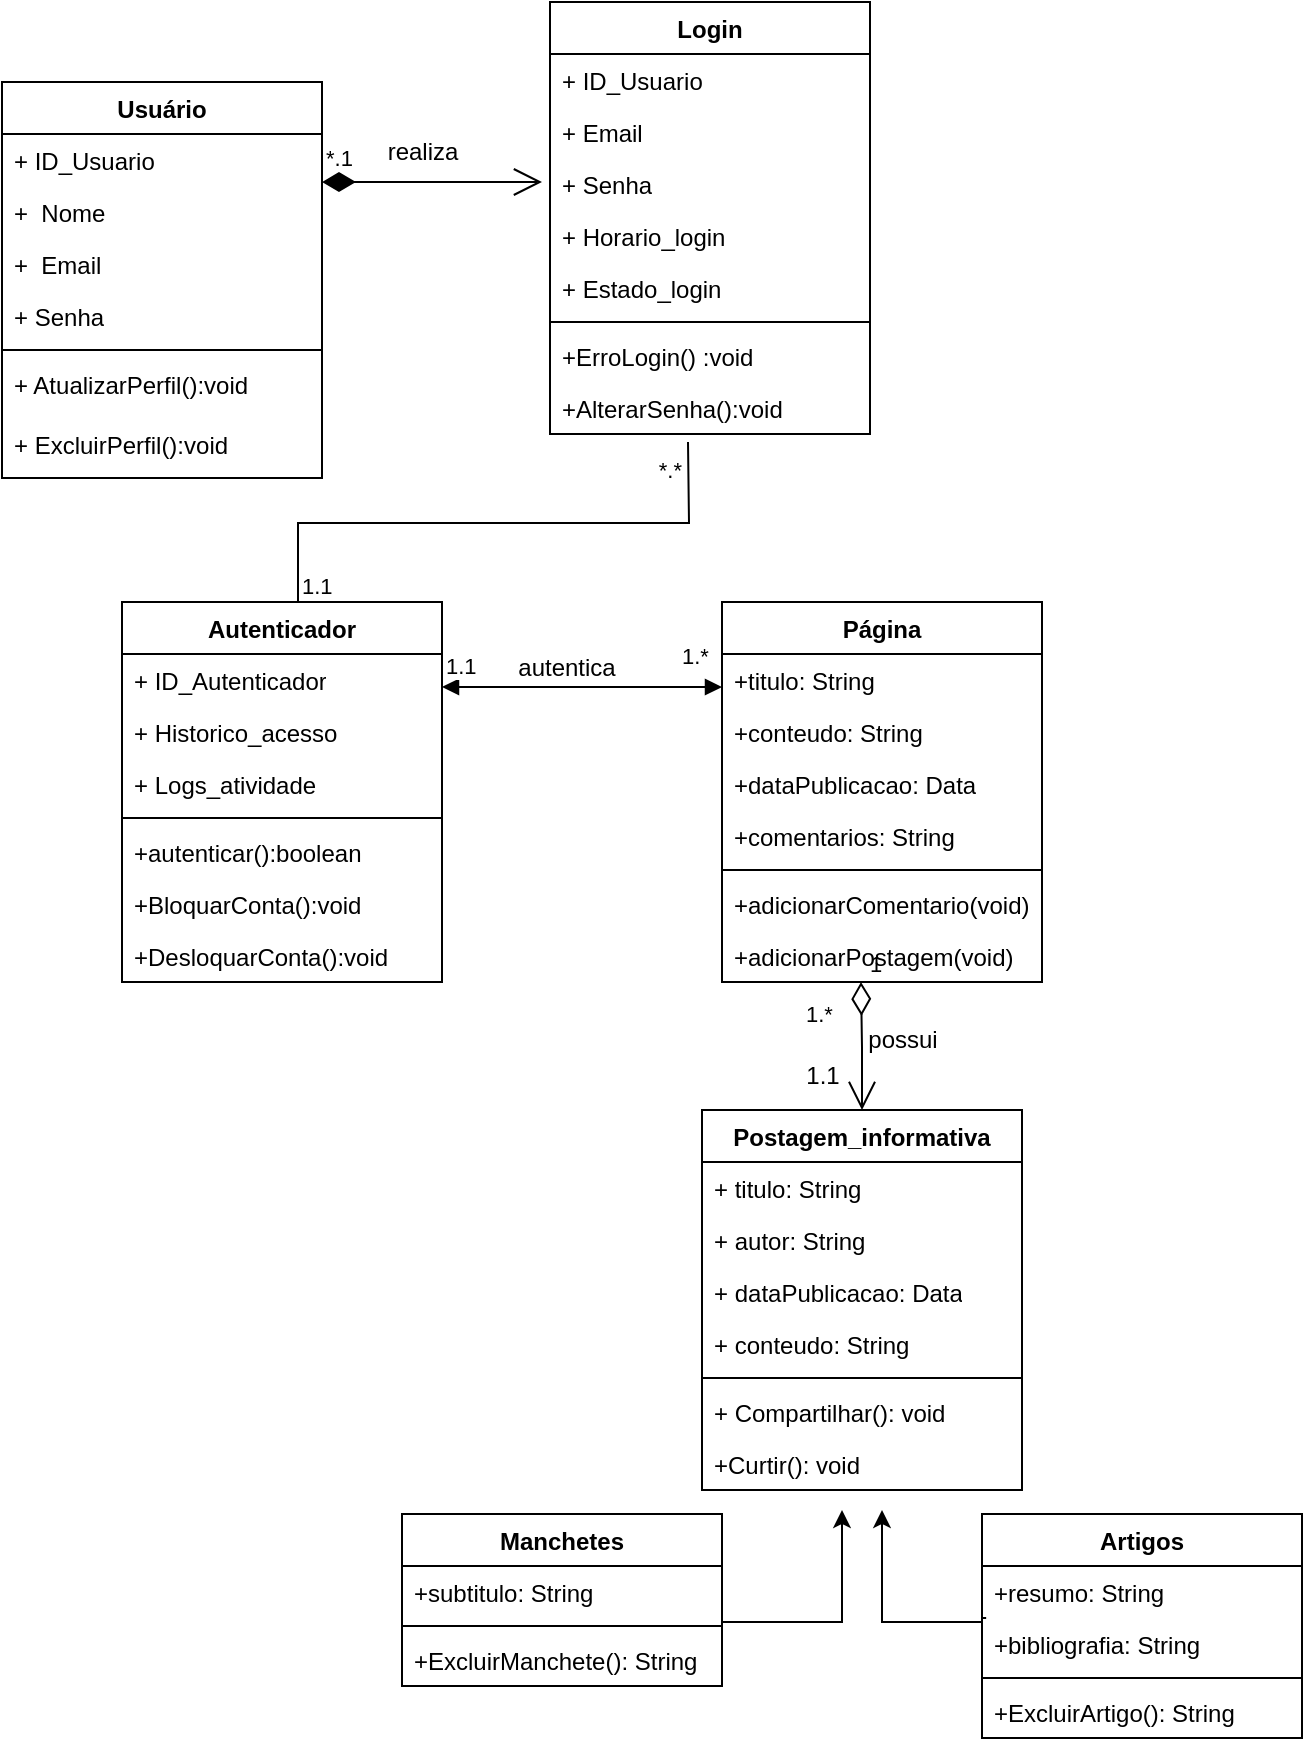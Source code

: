<mxfile version="22.0.2" type="device">
  <diagram id="C5RBs43oDa-KdzZeNtuy" name="Page-1">
    <mxGraphModel dx="1354" dy="704" grid="1" gridSize="10" guides="1" tooltips="1" connect="1" arrows="1" fold="1" page="1" pageScale="1" pageWidth="827" pageHeight="1169" math="0" shadow="0">
      <root>
        <mxCell id="WIyWlLk6GJQsqaUBKTNV-0" />
        <mxCell id="WIyWlLk6GJQsqaUBKTNV-1" parent="WIyWlLk6GJQsqaUBKTNV-0" />
        <mxCell id="swgF09Wc6Dge-QZJbRr3-8" value="Usuário" style="swimlane;fontStyle=1;align=center;verticalAlign=top;childLayout=stackLayout;horizontal=1;startSize=26;horizontalStack=0;resizeParent=1;resizeParentMax=0;resizeLast=0;collapsible=1;marginBottom=0;whiteSpace=wrap;html=1;" parent="WIyWlLk6GJQsqaUBKTNV-1" vertex="1">
          <mxGeometry x="60" y="120" width="160" height="198" as="geometry" />
        </mxCell>
        <mxCell id="-gdOYUl99Yde19iL9siV-31" value="+ ID_Usuario" style="text;strokeColor=none;fillColor=none;align=left;verticalAlign=top;spacingLeft=4;spacingRight=4;overflow=hidden;rotatable=0;points=[[0,0.5],[1,0.5]];portConstraint=eastwest;whiteSpace=wrap;html=1;" parent="swgF09Wc6Dge-QZJbRr3-8" vertex="1">
          <mxGeometry y="26" width="160" height="26" as="geometry" />
        </mxCell>
        <mxCell id="swgF09Wc6Dge-QZJbRr3-9" value="+&amp;nbsp; Nome" style="text;strokeColor=none;fillColor=none;align=left;verticalAlign=top;spacingLeft=4;spacingRight=4;overflow=hidden;rotatable=0;points=[[0,0.5],[1,0.5]];portConstraint=eastwest;whiteSpace=wrap;html=1;" parent="swgF09Wc6Dge-QZJbRr3-8" vertex="1">
          <mxGeometry y="52" width="160" height="26" as="geometry" />
        </mxCell>
        <mxCell id="-gdOYUl99Yde19iL9siV-30" value="+&amp;nbsp; Email" style="text;strokeColor=none;fillColor=none;align=left;verticalAlign=top;spacingLeft=4;spacingRight=4;overflow=hidden;rotatable=0;points=[[0,0.5],[1,0.5]];portConstraint=eastwest;whiteSpace=wrap;html=1;" parent="swgF09Wc6Dge-QZJbRr3-8" vertex="1">
          <mxGeometry y="78" width="160" height="26" as="geometry" />
        </mxCell>
        <mxCell id="-gdOYUl99Yde19iL9siV-32" value="+ Senha" style="text;strokeColor=none;fillColor=none;align=left;verticalAlign=top;spacingLeft=4;spacingRight=4;overflow=hidden;rotatable=0;points=[[0,0.5],[1,0.5]];portConstraint=eastwest;whiteSpace=wrap;html=1;" parent="swgF09Wc6Dge-QZJbRr3-8" vertex="1">
          <mxGeometry y="104" width="160" height="26" as="geometry" />
        </mxCell>
        <mxCell id="swgF09Wc6Dge-QZJbRr3-10" value="" style="line;strokeWidth=1;fillColor=none;align=left;verticalAlign=middle;spacingTop=-1;spacingLeft=3;spacingRight=3;rotatable=0;labelPosition=right;points=[];portConstraint=eastwest;strokeColor=inherit;" parent="swgF09Wc6Dge-QZJbRr3-8" vertex="1">
          <mxGeometry y="130" width="160" height="8" as="geometry" />
        </mxCell>
        <mxCell id="swgF09Wc6Dge-QZJbRr3-11" value="+ AtualizarPerfil():void" style="text;strokeColor=none;fillColor=none;align=left;verticalAlign=top;spacingLeft=4;spacingRight=4;overflow=hidden;rotatable=0;points=[[0,0.5],[1,0.5]];portConstraint=eastwest;whiteSpace=wrap;html=1;" parent="swgF09Wc6Dge-QZJbRr3-8" vertex="1">
          <mxGeometry y="138" width="160" height="30" as="geometry" />
        </mxCell>
        <mxCell id="0mN4-JLQvCe1yBWp54iA-0" value="+ ExcluirPerfil():void" style="text;strokeColor=none;fillColor=none;align=left;verticalAlign=top;spacingLeft=4;spacingRight=4;overflow=hidden;rotatable=0;points=[[0,0.5],[1,0.5]];portConstraint=eastwest;whiteSpace=wrap;html=1;" vertex="1" parent="swgF09Wc6Dge-QZJbRr3-8">
          <mxGeometry y="168" width="160" height="30" as="geometry" />
        </mxCell>
        <mxCell id="swgF09Wc6Dge-QZJbRr3-20" value="Login" style="swimlane;fontStyle=1;align=center;verticalAlign=top;childLayout=stackLayout;horizontal=1;startSize=26;horizontalStack=0;resizeParent=1;resizeParentMax=0;resizeLast=0;collapsible=1;marginBottom=0;whiteSpace=wrap;html=1;" parent="WIyWlLk6GJQsqaUBKTNV-1" vertex="1">
          <mxGeometry x="334" y="80" width="160" height="216" as="geometry" />
        </mxCell>
        <mxCell id="swgF09Wc6Dge-QZJbRr3-21" value="+ ID_Usuario" style="text;strokeColor=none;fillColor=none;align=left;verticalAlign=top;spacingLeft=4;spacingRight=4;overflow=hidden;rotatable=0;points=[[0,0.5],[1,0.5]];portConstraint=eastwest;whiteSpace=wrap;html=1;" parent="swgF09Wc6Dge-QZJbRr3-20" vertex="1">
          <mxGeometry y="26" width="160" height="26" as="geometry" />
        </mxCell>
        <mxCell id="swgF09Wc6Dge-QZJbRr3-34" value="+ Email" style="text;strokeColor=none;fillColor=none;align=left;verticalAlign=top;spacingLeft=4;spacingRight=4;overflow=hidden;rotatable=0;points=[[0,0.5],[1,0.5]];portConstraint=eastwest;whiteSpace=wrap;html=1;" parent="swgF09Wc6Dge-QZJbRr3-20" vertex="1">
          <mxGeometry y="52" width="160" height="26" as="geometry" />
        </mxCell>
        <mxCell id="swgF09Wc6Dge-QZJbRr3-35" value="+ Senha" style="text;strokeColor=none;fillColor=none;align=left;verticalAlign=top;spacingLeft=4;spacingRight=4;overflow=hidden;rotatable=0;points=[[0,0.5],[1,0.5]];portConstraint=eastwest;whiteSpace=wrap;html=1;" parent="swgF09Wc6Dge-QZJbRr3-20" vertex="1">
          <mxGeometry y="78" width="160" height="26" as="geometry" />
        </mxCell>
        <mxCell id="-gdOYUl99Yde19iL9siV-34" value="+ Horario_login" style="text;strokeColor=none;fillColor=none;align=left;verticalAlign=top;spacingLeft=4;spacingRight=4;overflow=hidden;rotatable=0;points=[[0,0.5],[1,0.5]];portConstraint=eastwest;whiteSpace=wrap;html=1;" parent="swgF09Wc6Dge-QZJbRr3-20" vertex="1">
          <mxGeometry y="104" width="160" height="26" as="geometry" />
        </mxCell>
        <mxCell id="-gdOYUl99Yde19iL9siV-35" value="+ Estado_login" style="text;strokeColor=none;fillColor=none;align=left;verticalAlign=top;spacingLeft=4;spacingRight=4;overflow=hidden;rotatable=0;points=[[0,0.5],[1,0.5]];portConstraint=eastwest;whiteSpace=wrap;html=1;" parent="swgF09Wc6Dge-QZJbRr3-20" vertex="1">
          <mxGeometry y="130" width="160" height="26" as="geometry" />
        </mxCell>
        <mxCell id="swgF09Wc6Dge-QZJbRr3-22" value="" style="line;strokeWidth=1;fillColor=none;align=left;verticalAlign=middle;spacingTop=-1;spacingLeft=3;spacingRight=3;rotatable=0;labelPosition=right;points=[];portConstraint=eastwest;strokeColor=inherit;" parent="swgF09Wc6Dge-QZJbRr3-20" vertex="1">
          <mxGeometry y="156" width="160" height="8" as="geometry" />
        </mxCell>
        <mxCell id="swgF09Wc6Dge-QZJbRr3-23" value="+ErroLogin() :void" style="text;strokeColor=none;fillColor=none;align=left;verticalAlign=top;spacingLeft=4;spacingRight=4;overflow=hidden;rotatable=0;points=[[0,0.5],[1,0.5]];portConstraint=eastwest;whiteSpace=wrap;html=1;" parent="swgF09Wc6Dge-QZJbRr3-20" vertex="1">
          <mxGeometry y="164" width="160" height="26" as="geometry" />
        </mxCell>
        <mxCell id="-gdOYUl99Yde19iL9siV-93" value="+AlterarSenha():void" style="text;strokeColor=none;fillColor=none;align=left;verticalAlign=top;spacingLeft=4;spacingRight=4;overflow=hidden;rotatable=0;points=[[0,0.5],[1,0.5]];portConstraint=eastwest;whiteSpace=wrap;html=1;" parent="swgF09Wc6Dge-QZJbRr3-20" vertex="1">
          <mxGeometry y="190" width="160" height="26" as="geometry" />
        </mxCell>
        <mxCell id="-gdOYUl99Yde19iL9siV-49" style="edgeStyle=orthogonalEdgeStyle;rounded=0;orthogonalLoop=1;jettySize=auto;html=1;" parent="WIyWlLk6GJQsqaUBKTNV-1" source="swgF09Wc6Dge-QZJbRr3-27" edge="1">
          <mxGeometry relative="1" as="geometry">
            <mxPoint x="480" y="834" as="targetPoint" />
            <Array as="points">
              <mxPoint x="480" y="890" />
            </Array>
          </mxGeometry>
        </mxCell>
        <mxCell id="swgF09Wc6Dge-QZJbRr3-27" value="Manchetes" style="swimlane;fontStyle=1;align=center;verticalAlign=top;childLayout=stackLayout;horizontal=1;startSize=26;horizontalStack=0;resizeParent=1;resizeParentMax=0;resizeLast=0;collapsible=1;marginBottom=0;whiteSpace=wrap;html=1;" parent="WIyWlLk6GJQsqaUBKTNV-1" vertex="1">
          <mxGeometry x="260" y="836" width="160" height="86" as="geometry" />
        </mxCell>
        <mxCell id="swgF09Wc6Dge-QZJbRr3-28" value="+subtitulo: String" style="text;strokeColor=none;fillColor=none;align=left;verticalAlign=top;spacingLeft=4;spacingRight=4;overflow=hidden;rotatable=0;points=[[0,0.5],[1,0.5]];portConstraint=eastwest;whiteSpace=wrap;html=1;" parent="swgF09Wc6Dge-QZJbRr3-27" vertex="1">
          <mxGeometry y="26" width="160" height="26" as="geometry" />
        </mxCell>
        <mxCell id="swgF09Wc6Dge-QZJbRr3-29" value="" style="line;strokeWidth=1;fillColor=none;align=left;verticalAlign=middle;spacingTop=-1;spacingLeft=3;spacingRight=3;rotatable=0;labelPosition=right;points=[];portConstraint=eastwest;strokeColor=inherit;" parent="swgF09Wc6Dge-QZJbRr3-27" vertex="1">
          <mxGeometry y="52" width="160" height="8" as="geometry" />
        </mxCell>
        <mxCell id="swgF09Wc6Dge-QZJbRr3-30" value="+ExcluirManchete(): String" style="text;strokeColor=none;fillColor=none;align=left;verticalAlign=top;spacingLeft=4;spacingRight=4;overflow=hidden;rotatable=0;points=[[0,0.5],[1,0.5]];portConstraint=eastwest;whiteSpace=wrap;html=1;" parent="swgF09Wc6Dge-QZJbRr3-27" vertex="1">
          <mxGeometry y="60" width="160" height="26" as="geometry" />
        </mxCell>
        <mxCell id="swgF09Wc6Dge-QZJbRr3-38" value="Autenticador" style="swimlane;fontStyle=1;align=center;verticalAlign=top;childLayout=stackLayout;horizontal=1;startSize=26;horizontalStack=0;resizeParent=1;resizeParentMax=0;resizeLast=0;collapsible=1;marginBottom=0;whiteSpace=wrap;html=1;" parent="WIyWlLk6GJQsqaUBKTNV-1" vertex="1">
          <mxGeometry x="120" y="380" width="160" height="190" as="geometry" />
        </mxCell>
        <mxCell id="swgF09Wc6Dge-QZJbRr3-39" value="+ ID_Autenticador" style="text;strokeColor=none;fillColor=none;align=left;verticalAlign=top;spacingLeft=4;spacingRight=4;overflow=hidden;rotatable=0;points=[[0,0.5],[1,0.5]];portConstraint=eastwest;whiteSpace=wrap;html=1;" parent="swgF09Wc6Dge-QZJbRr3-38" vertex="1">
          <mxGeometry y="26" width="160" height="26" as="geometry" />
        </mxCell>
        <mxCell id="-gdOYUl99Yde19iL9siV-36" value="+ Historico_acesso" style="text;strokeColor=none;fillColor=none;align=left;verticalAlign=top;spacingLeft=4;spacingRight=4;overflow=hidden;rotatable=0;points=[[0,0.5],[1,0.5]];portConstraint=eastwest;whiteSpace=wrap;html=1;" parent="swgF09Wc6Dge-QZJbRr3-38" vertex="1">
          <mxGeometry y="52" width="160" height="26" as="geometry" />
        </mxCell>
        <mxCell id="-gdOYUl99Yde19iL9siV-37" value="+ Logs_atividade" style="text;strokeColor=none;fillColor=none;align=left;verticalAlign=top;spacingLeft=4;spacingRight=4;overflow=hidden;rotatable=0;points=[[0,0.5],[1,0.5]];portConstraint=eastwest;whiteSpace=wrap;html=1;" parent="swgF09Wc6Dge-QZJbRr3-38" vertex="1">
          <mxGeometry y="78" width="160" height="26" as="geometry" />
        </mxCell>
        <mxCell id="swgF09Wc6Dge-QZJbRr3-40" value="" style="line;strokeWidth=1;fillColor=none;align=left;verticalAlign=middle;spacingTop=-1;spacingLeft=3;spacingRight=3;rotatable=0;labelPosition=right;points=[];portConstraint=eastwest;strokeColor=inherit;" parent="swgF09Wc6Dge-QZJbRr3-38" vertex="1">
          <mxGeometry y="104" width="160" height="8" as="geometry" />
        </mxCell>
        <mxCell id="swgF09Wc6Dge-QZJbRr3-41" value="+autenticar():boolean" style="text;strokeColor=none;fillColor=none;align=left;verticalAlign=top;spacingLeft=4;spacingRight=4;overflow=hidden;rotatable=0;points=[[0,0.5],[1,0.5]];portConstraint=eastwest;whiteSpace=wrap;html=1;" parent="swgF09Wc6Dge-QZJbRr3-38" vertex="1">
          <mxGeometry y="112" width="160" height="26" as="geometry" />
        </mxCell>
        <mxCell id="-gdOYUl99Yde19iL9siV-89" value="+BloquarConta():void" style="text;strokeColor=none;fillColor=none;align=left;verticalAlign=top;spacingLeft=4;spacingRight=4;overflow=hidden;rotatable=0;points=[[0,0.5],[1,0.5]];portConstraint=eastwest;whiteSpace=wrap;html=1;" parent="swgF09Wc6Dge-QZJbRr3-38" vertex="1">
          <mxGeometry y="138" width="160" height="26" as="geometry" />
        </mxCell>
        <mxCell id="-gdOYUl99Yde19iL9siV-90" value="+DesloquarConta():void" style="text;strokeColor=none;fillColor=none;align=left;verticalAlign=top;spacingLeft=4;spacingRight=4;overflow=hidden;rotatable=0;points=[[0,0.5],[1,0.5]];portConstraint=eastwest;whiteSpace=wrap;html=1;" parent="swgF09Wc6Dge-QZJbRr3-38" vertex="1">
          <mxGeometry y="164" width="160" height="26" as="geometry" />
        </mxCell>
        <mxCell id="-gdOYUl99Yde19iL9siV-50" style="edgeStyle=orthogonalEdgeStyle;rounded=0;orthogonalLoop=1;jettySize=auto;html=1;exitX=0.013;exitY=0;exitDx=0;exitDy=0;exitPerimeter=0;" parent="WIyWlLk6GJQsqaUBKTNV-1" source="-gdOYUl99Yde19iL9siV-67" edge="1">
          <mxGeometry relative="1" as="geometry">
            <mxPoint x="500" y="834" as="targetPoint" />
            <mxPoint x="520" y="879" as="sourcePoint" />
            <Array as="points">
              <mxPoint x="550" y="888" />
              <mxPoint x="550" y="890" />
              <mxPoint x="500" y="890" />
            </Array>
          </mxGeometry>
        </mxCell>
        <mxCell id="swgF09Wc6Dge-QZJbRr3-55" value="Artigos" style="swimlane;fontStyle=1;align=center;verticalAlign=top;childLayout=stackLayout;horizontal=1;startSize=26;horizontalStack=0;resizeParent=1;resizeParentMax=0;resizeLast=0;collapsible=1;marginBottom=0;whiteSpace=wrap;html=1;" parent="WIyWlLk6GJQsqaUBKTNV-1" vertex="1">
          <mxGeometry x="550" y="836" width="160" height="112" as="geometry" />
        </mxCell>
        <mxCell id="swgF09Wc6Dge-QZJbRr3-56" value="+resumo: String" style="text;strokeColor=none;fillColor=none;align=left;verticalAlign=top;spacingLeft=4;spacingRight=4;overflow=hidden;rotatable=0;points=[[0,0.5],[1,0.5]];portConstraint=eastwest;whiteSpace=wrap;html=1;" parent="swgF09Wc6Dge-QZJbRr3-55" vertex="1">
          <mxGeometry y="26" width="160" height="26" as="geometry" />
        </mxCell>
        <mxCell id="-gdOYUl99Yde19iL9siV-67" value="+bibliografia: String" style="text;strokeColor=none;fillColor=none;align=left;verticalAlign=top;spacingLeft=4;spacingRight=4;overflow=hidden;rotatable=0;points=[[0,0.5],[1,0.5]];portConstraint=eastwest;whiteSpace=wrap;html=1;" parent="swgF09Wc6Dge-QZJbRr3-55" vertex="1">
          <mxGeometry y="52" width="160" height="26" as="geometry" />
        </mxCell>
        <mxCell id="swgF09Wc6Dge-QZJbRr3-57" value="" style="line;strokeWidth=1;fillColor=none;align=left;verticalAlign=middle;spacingTop=-1;spacingLeft=3;spacingRight=3;rotatable=0;labelPosition=right;points=[];portConstraint=eastwest;strokeColor=inherit;" parent="swgF09Wc6Dge-QZJbRr3-55" vertex="1">
          <mxGeometry y="78" width="160" height="8" as="geometry" />
        </mxCell>
        <mxCell id="swgF09Wc6Dge-QZJbRr3-58" value="+ExcluirArtigo(): String" style="text;strokeColor=none;fillColor=none;align=left;verticalAlign=top;spacingLeft=4;spacingRight=4;overflow=hidden;rotatable=0;points=[[0,0.5],[1,0.5]];portConstraint=eastwest;whiteSpace=wrap;html=1;" parent="swgF09Wc6Dge-QZJbRr3-55" vertex="1">
          <mxGeometry y="86" width="160" height="26" as="geometry" />
        </mxCell>
        <mxCell id="-gdOYUl99Yde19iL9siV-17" value="*.1" style="endArrow=open;html=1;endSize=12;startArrow=diamondThin;startSize=14;startFill=1;edgeStyle=orthogonalEdgeStyle;align=left;verticalAlign=bottom;rounded=0;" parent="WIyWlLk6GJQsqaUBKTNV-1" edge="1">
          <mxGeometry x="-1" y="3" relative="1" as="geometry">
            <mxPoint x="220" y="170" as="sourcePoint" />
            <mxPoint x="330" y="170" as="targetPoint" />
          </mxGeometry>
        </mxCell>
        <mxCell id="-gdOYUl99Yde19iL9siV-19" value="realiza" style="text;html=1;align=center;verticalAlign=middle;resizable=0;points=[];autosize=1;strokeColor=none;fillColor=none;" parent="WIyWlLk6GJQsqaUBKTNV-1" vertex="1">
          <mxGeometry x="240" y="140" width="60" height="30" as="geometry" />
        </mxCell>
        <mxCell id="-gdOYUl99Yde19iL9siV-21" value="" style="line;strokeWidth=1;rotatable=0;dashed=0;labelPosition=right;align=left;verticalAlign=middle;spacingTop=0;spacingLeft=6;points=[];portConstraint=eastwest;" parent="WIyWlLk6GJQsqaUBKTNV-1" vertex="1">
          <mxGeometry x="274" y="330" width="136" as="geometry" />
        </mxCell>
        <mxCell id="-gdOYUl99Yde19iL9siV-25" value="" style="endArrow=none;html=1;edgeStyle=orthogonalEdgeStyle;rounded=0;exitX=0.55;exitY=0;exitDx=0;exitDy=0;exitPerimeter=0;" parent="WIyWlLk6GJQsqaUBKTNV-1" source="swgF09Wc6Dge-QZJbRr3-38" edge="1">
          <mxGeometry relative="1" as="geometry">
            <mxPoint x="230" y="340" as="sourcePoint" />
            <mxPoint x="403" y="300" as="targetPoint" />
          </mxGeometry>
        </mxCell>
        <mxCell id="-gdOYUl99Yde19iL9siV-26" value="1.1" style="edgeLabel;resizable=0;html=1;align=left;verticalAlign=bottom;" parent="-gdOYUl99Yde19iL9siV-25" connectable="0" vertex="1">
          <mxGeometry x="-1" relative="1" as="geometry" />
        </mxCell>
        <mxCell id="-gdOYUl99Yde19iL9siV-27" value="*.*" style="edgeLabel;resizable=0;html=1;align=right;verticalAlign=bottom;" parent="-gdOYUl99Yde19iL9siV-25" connectable="0" vertex="1">
          <mxGeometry x="1" relative="1" as="geometry">
            <mxPoint x="-3" y="22" as="offset" />
          </mxGeometry>
        </mxCell>
        <mxCell id="-gdOYUl99Yde19iL9siV-29" value="autentica" style="text;html=1;align=center;verticalAlign=middle;resizable=0;points=[];autosize=1;strokeColor=none;fillColor=none;" parent="WIyWlLk6GJQsqaUBKTNV-1" vertex="1">
          <mxGeometry x="307" y="398" width="70" height="30" as="geometry" />
        </mxCell>
        <mxCell id="-gdOYUl99Yde19iL9siV-38" value="" style="endArrow=block;startArrow=block;endFill=1;startFill=1;html=1;rounded=0;" parent="WIyWlLk6GJQsqaUBKTNV-1" edge="1">
          <mxGeometry width="160" relative="1" as="geometry">
            <mxPoint x="280" y="422.5" as="sourcePoint" />
            <mxPoint x="420" y="422.5" as="targetPoint" />
          </mxGeometry>
        </mxCell>
        <mxCell id="-gdOYUl99Yde19iL9siV-39" value="1.1" style="edgeLabel;resizable=0;html=1;align=left;verticalAlign=bottom;" parent="WIyWlLk6GJQsqaUBKTNV-1" connectable="0" vertex="1">
          <mxGeometry x="280" y="420" as="geometry" />
        </mxCell>
        <mxCell id="-gdOYUl99Yde19iL9siV-40" value="1.*" style="edgeLabel;resizable=0;html=1;align=left;verticalAlign=bottom;" parent="WIyWlLk6GJQsqaUBKTNV-1" connectable="0" vertex="1">
          <mxGeometry x="220" y="400" width="160" as="geometry">
            <mxPoint x="178" y="15" as="offset" />
          </mxGeometry>
        </mxCell>
        <mxCell id="-gdOYUl99Yde19iL9siV-51" value="Postagem_informativa" style="swimlane;fontStyle=1;align=center;verticalAlign=top;childLayout=stackLayout;horizontal=1;startSize=26;horizontalStack=0;resizeParent=1;resizeParentMax=0;resizeLast=0;collapsible=1;marginBottom=0;whiteSpace=wrap;html=1;" parent="WIyWlLk6GJQsqaUBKTNV-1" vertex="1">
          <mxGeometry x="410" y="634" width="160" height="190" as="geometry" />
        </mxCell>
        <mxCell id="-gdOYUl99Yde19iL9siV-52" value="+&amp;nbsp;titulo: String" style="text;strokeColor=none;fillColor=none;align=left;verticalAlign=top;spacingLeft=4;spacingRight=4;overflow=hidden;rotatable=0;points=[[0,0.5],[1,0.5]];portConstraint=eastwest;whiteSpace=wrap;html=1;" parent="-gdOYUl99Yde19iL9siV-51" vertex="1">
          <mxGeometry y="26" width="160" height="26" as="geometry" />
        </mxCell>
        <mxCell id="-gdOYUl99Yde19iL9siV-53" value="+ autor: String" style="text;strokeColor=none;fillColor=none;align=left;verticalAlign=top;spacingLeft=4;spacingRight=4;overflow=hidden;rotatable=0;points=[[0,0.5],[1,0.5]];portConstraint=eastwest;whiteSpace=wrap;html=1;" parent="-gdOYUl99Yde19iL9siV-51" vertex="1">
          <mxGeometry y="52" width="160" height="26" as="geometry" />
        </mxCell>
        <mxCell id="-gdOYUl99Yde19iL9siV-54" value="+&amp;nbsp;dataPublicacao: Data" style="text;strokeColor=none;fillColor=none;align=left;verticalAlign=top;spacingLeft=4;spacingRight=4;overflow=hidden;rotatable=0;points=[[0,0.5],[1,0.5]];portConstraint=eastwest;whiteSpace=wrap;html=1;" parent="-gdOYUl99Yde19iL9siV-51" vertex="1">
          <mxGeometry y="78" width="160" height="26" as="geometry" />
        </mxCell>
        <mxCell id="-gdOYUl99Yde19iL9siV-63" value="+ conteudo: String" style="text;strokeColor=none;fillColor=none;align=left;verticalAlign=top;spacingLeft=4;spacingRight=4;overflow=hidden;rotatable=0;points=[[0,0.5],[1,0.5]];portConstraint=eastwest;whiteSpace=wrap;html=1;" parent="-gdOYUl99Yde19iL9siV-51" vertex="1">
          <mxGeometry y="104" width="160" height="26" as="geometry" />
        </mxCell>
        <mxCell id="-gdOYUl99Yde19iL9siV-55" value="" style="line;strokeWidth=1;fillColor=none;align=left;verticalAlign=middle;spacingTop=-1;spacingLeft=3;spacingRight=3;rotatable=0;labelPosition=right;points=[];portConstraint=eastwest;strokeColor=inherit;" parent="-gdOYUl99Yde19iL9siV-51" vertex="1">
          <mxGeometry y="130" width="160" height="8" as="geometry" />
        </mxCell>
        <mxCell id="-gdOYUl99Yde19iL9siV-56" value="+ Compartilhar(): void" style="text;strokeColor=none;fillColor=none;align=left;verticalAlign=top;spacingLeft=4;spacingRight=4;overflow=hidden;rotatable=0;points=[[0,0.5],[1,0.5]];portConstraint=eastwest;whiteSpace=wrap;html=1;" parent="-gdOYUl99Yde19iL9siV-51" vertex="1">
          <mxGeometry y="138" width="160" height="26" as="geometry" />
        </mxCell>
        <mxCell id="-gdOYUl99Yde19iL9siV-66" value="+Curtir(): void" style="text;strokeColor=none;fillColor=none;align=left;verticalAlign=top;spacingLeft=4;spacingRight=4;overflow=hidden;rotatable=0;points=[[0,0.5],[1,0.5]];portConstraint=eastwest;whiteSpace=wrap;html=1;" parent="-gdOYUl99Yde19iL9siV-51" vertex="1">
          <mxGeometry y="164" width="160" height="26" as="geometry" />
        </mxCell>
        <mxCell id="-gdOYUl99Yde19iL9siV-58" value="1" style="endArrow=open;html=1;endSize=12;startArrow=diamondThin;startSize=14;startFill=0;edgeStyle=orthogonalEdgeStyle;align=left;verticalAlign=bottom;rounded=0;" parent="WIyWlLk6GJQsqaUBKTNV-1" edge="1">
          <mxGeometry x="-1" y="3" relative="1" as="geometry">
            <mxPoint x="489.5" y="570" as="sourcePoint" />
            <mxPoint x="490" y="634" as="targetPoint" />
          </mxGeometry>
        </mxCell>
        <mxCell id="-gdOYUl99Yde19iL9siV-59" value="possui" style="text;html=1;align=center;verticalAlign=middle;resizable=0;points=[];autosize=1;strokeColor=none;fillColor=none;" parent="WIyWlLk6GJQsqaUBKTNV-1" vertex="1">
          <mxGeometry x="480" y="584" width="60" height="30" as="geometry" />
        </mxCell>
        <mxCell id="-gdOYUl99Yde19iL9siV-61" value="1.*" style="edgeLabel;resizable=0;html=1;align=left;verticalAlign=bottom;" parent="WIyWlLk6GJQsqaUBKTNV-1" connectable="0" vertex="1">
          <mxGeometry x="460" y="594" as="geometry" />
        </mxCell>
        <mxCell id="-gdOYUl99Yde19iL9siV-62" value="1.1" style="text;html=1;align=center;verticalAlign=middle;resizable=0;points=[];autosize=1;strokeColor=none;fillColor=none;" parent="WIyWlLk6GJQsqaUBKTNV-1" vertex="1">
          <mxGeometry x="450" y="602" width="40" height="30" as="geometry" />
        </mxCell>
        <mxCell id="-gdOYUl99Yde19iL9siV-77" value="Página" style="swimlane;fontStyle=1;align=center;verticalAlign=top;childLayout=stackLayout;horizontal=1;startSize=26;horizontalStack=0;resizeParent=1;resizeParentMax=0;resizeLast=0;collapsible=1;marginBottom=0;whiteSpace=wrap;html=1;" parent="WIyWlLk6GJQsqaUBKTNV-1" vertex="1">
          <mxGeometry x="420" y="380" width="160" height="190" as="geometry" />
        </mxCell>
        <mxCell id="-gdOYUl99Yde19iL9siV-78" value="+titulo: String" style="text;strokeColor=none;fillColor=none;align=left;verticalAlign=top;spacingLeft=4;spacingRight=4;overflow=hidden;rotatable=0;points=[[0,0.5],[1,0.5]];portConstraint=eastwest;whiteSpace=wrap;html=1;" parent="-gdOYUl99Yde19iL9siV-77" vertex="1">
          <mxGeometry y="26" width="160" height="26" as="geometry" />
        </mxCell>
        <mxCell id="-gdOYUl99Yde19iL9siV-82" value="+conteudo: String" style="text;strokeColor=none;fillColor=none;align=left;verticalAlign=top;spacingLeft=4;spacingRight=4;overflow=hidden;rotatable=0;points=[[0,0.5],[1,0.5]];portConstraint=eastwest;whiteSpace=wrap;html=1;" parent="-gdOYUl99Yde19iL9siV-77" vertex="1">
          <mxGeometry y="52" width="160" height="26" as="geometry" />
        </mxCell>
        <mxCell id="-gdOYUl99Yde19iL9siV-83" value="+dataPublicacao: Data" style="text;strokeColor=none;fillColor=none;align=left;verticalAlign=top;spacingLeft=4;spacingRight=4;overflow=hidden;rotatable=0;points=[[0,0.5],[1,0.5]];portConstraint=eastwest;whiteSpace=wrap;html=1;" parent="-gdOYUl99Yde19iL9siV-77" vertex="1">
          <mxGeometry y="78" width="160" height="26" as="geometry" />
        </mxCell>
        <mxCell id="-gdOYUl99Yde19iL9siV-85" value="+comentarios: String" style="text;strokeColor=none;fillColor=none;align=left;verticalAlign=top;spacingLeft=4;spacingRight=4;overflow=hidden;rotatable=0;points=[[0,0.5],[1,0.5]];portConstraint=eastwest;whiteSpace=wrap;html=1;" parent="-gdOYUl99Yde19iL9siV-77" vertex="1">
          <mxGeometry y="104" width="160" height="26" as="geometry" />
        </mxCell>
        <mxCell id="-gdOYUl99Yde19iL9siV-79" value="" style="line;strokeWidth=1;fillColor=none;align=left;verticalAlign=middle;spacingTop=-1;spacingLeft=3;spacingRight=3;rotatable=0;labelPosition=right;points=[];portConstraint=eastwest;strokeColor=inherit;" parent="-gdOYUl99Yde19iL9siV-77" vertex="1">
          <mxGeometry y="130" width="160" height="8" as="geometry" />
        </mxCell>
        <mxCell id="-gdOYUl99Yde19iL9siV-80" value="+adicionarComentario(void)" style="text;strokeColor=none;fillColor=none;align=left;verticalAlign=top;spacingLeft=4;spacingRight=4;overflow=hidden;rotatable=0;points=[[0,0.5],[1,0.5]];portConstraint=eastwest;whiteSpace=wrap;html=1;" parent="-gdOYUl99Yde19iL9siV-77" vertex="1">
          <mxGeometry y="138" width="160" height="26" as="geometry" />
        </mxCell>
        <mxCell id="-gdOYUl99Yde19iL9siV-87" value="+adicionarPostagem(void)" style="text;strokeColor=none;fillColor=none;align=left;verticalAlign=top;spacingLeft=4;spacingRight=4;overflow=hidden;rotatable=0;points=[[0,0.5],[1,0.5]];portConstraint=eastwest;whiteSpace=wrap;html=1;" parent="-gdOYUl99Yde19iL9siV-77" vertex="1">
          <mxGeometry y="164" width="160" height="26" as="geometry" />
        </mxCell>
      </root>
    </mxGraphModel>
  </diagram>
</mxfile>
